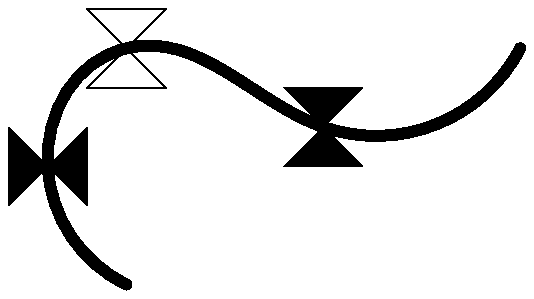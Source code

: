 
defaultfont:="ptmr8r";
warningcheck:=0;
beginfig(1)
u=1cm;
path p[];
p1:=(.5u,.5u)--(1.5u,.5u)--(.5u,1.5u)
 --(1.5u,1.5u)--(.5u,.5u)--cycle;
fill (p1 shifted (0,2.5u))
 rotatedaround ((u,3.5u),90);
draw p1 shifted (u,4u);
fill p1 shifted (3.5u,3u);
p2 =(2u,2u)..(u,3.5u)..(2u,5u)
 ..(4.5u,4u)..(7u,5u);
pickup pencircle scaled 4pt;
draw p2;
endfig;
end;
